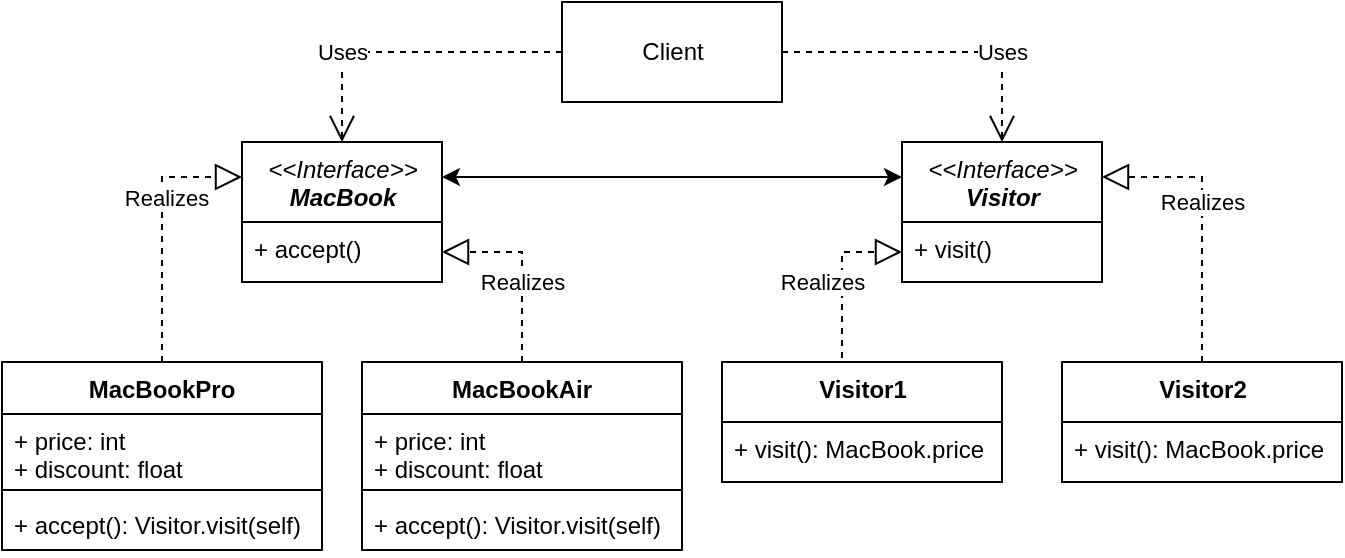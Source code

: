 <mxfile version="14.5.1" type="device"><diagram id="C5RBs43oDa-KdzZeNtuy" name="Page-1"><mxGraphModel dx="1350" dy="816" grid="1" gridSize="10" guides="1" tooltips="1" connect="1" arrows="1" fold="1" page="1" pageScale="1" pageWidth="827" pageHeight="1169" math="0" shadow="0"><root><mxCell id="WIyWlLk6GJQsqaUBKTNV-0"/><mxCell id="WIyWlLk6GJQsqaUBKTNV-1" parent="WIyWlLk6GJQsqaUBKTNV-0"/><mxCell id="keq9NxzxPULQWpscWL-3-0" value="&amp;lt;&amp;lt;Interface&amp;gt;&amp;gt;&lt;br&gt;&lt;b&gt;MacBook&lt;/b&gt;" style="swimlane;fontStyle=2;align=center;verticalAlign=top;childLayout=stackLayout;horizontal=1;startSize=40;horizontalStack=0;resizeParent=1;resizeParentMax=0;resizeLast=0;collapsible=1;marginBottom=0;html=1;" vertex="1" parent="WIyWlLk6GJQsqaUBKTNV-1"><mxGeometry x="130" y="80" width="100" height="70" as="geometry"/></mxCell><mxCell id="keq9NxzxPULQWpscWL-3-1" value="+ accept()" style="text;strokeColor=none;fillColor=none;align=left;verticalAlign=top;spacingLeft=4;spacingRight=4;overflow=hidden;rotatable=0;points=[[0,0.5],[1,0.5]];portConstraint=eastwest;" vertex="1" parent="keq9NxzxPULQWpscWL-3-0"><mxGeometry y="40" width="100" height="30" as="geometry"/></mxCell><mxCell id="keq9NxzxPULQWpscWL-3-3" value="MacBookPro" style="swimlane;fontStyle=1;align=center;verticalAlign=top;childLayout=stackLayout;horizontal=1;startSize=26;horizontalStack=0;resizeParent=1;resizeParentMax=0;resizeLast=0;collapsible=1;marginBottom=0;fontColor=#000000;" vertex="1" parent="WIyWlLk6GJQsqaUBKTNV-1"><mxGeometry x="10" y="190" width="160" height="94" as="geometry"/></mxCell><mxCell id="keq9NxzxPULQWpscWL-3-4" value="+ price: int&#10;+ discount: float" style="text;strokeColor=none;fillColor=none;align=left;verticalAlign=top;spacingLeft=4;spacingRight=4;overflow=hidden;rotatable=0;points=[[0,0.5],[1,0.5]];portConstraint=eastwest;" vertex="1" parent="keq9NxzxPULQWpscWL-3-3"><mxGeometry y="26" width="160" height="34" as="geometry"/></mxCell><mxCell id="keq9NxzxPULQWpscWL-3-5" value="" style="line;strokeWidth=1;fillColor=none;align=left;verticalAlign=middle;spacingTop=-1;spacingLeft=3;spacingRight=3;rotatable=0;labelPosition=right;points=[];portConstraint=eastwest;" vertex="1" parent="keq9NxzxPULQWpscWL-3-3"><mxGeometry y="60" width="160" height="8" as="geometry"/></mxCell><mxCell id="keq9NxzxPULQWpscWL-3-6" value="+ accept(): Visitor.visit(self)" style="text;strokeColor=none;fillColor=none;align=left;verticalAlign=top;spacingLeft=4;spacingRight=4;overflow=hidden;rotatable=0;points=[[0,0.5],[1,0.5]];portConstraint=eastwest;" vertex="1" parent="keq9NxzxPULQWpscWL-3-3"><mxGeometry y="68" width="160" height="26" as="geometry"/></mxCell><mxCell id="keq9NxzxPULQWpscWL-3-7" value="MacBookAir" style="swimlane;fontStyle=1;align=center;verticalAlign=top;childLayout=stackLayout;horizontal=1;startSize=26;horizontalStack=0;resizeParent=1;resizeParentMax=0;resizeLast=0;collapsible=1;marginBottom=0;fontColor=#000000;" vertex="1" parent="WIyWlLk6GJQsqaUBKTNV-1"><mxGeometry x="190" y="190" width="160" height="94" as="geometry"/></mxCell><mxCell id="keq9NxzxPULQWpscWL-3-8" value="+ price: int&#10;+ discount: float" style="text;strokeColor=none;fillColor=none;align=left;verticalAlign=top;spacingLeft=4;spacingRight=4;overflow=hidden;rotatable=0;points=[[0,0.5],[1,0.5]];portConstraint=eastwest;" vertex="1" parent="keq9NxzxPULQWpscWL-3-7"><mxGeometry y="26" width="160" height="34" as="geometry"/></mxCell><mxCell id="keq9NxzxPULQWpscWL-3-9" value="" style="line;strokeWidth=1;fillColor=none;align=left;verticalAlign=middle;spacingTop=-1;spacingLeft=3;spacingRight=3;rotatable=0;labelPosition=right;points=[];portConstraint=eastwest;" vertex="1" parent="keq9NxzxPULQWpscWL-3-7"><mxGeometry y="60" width="160" height="8" as="geometry"/></mxCell><mxCell id="keq9NxzxPULQWpscWL-3-10" value="+ accept(): Visitor.visit(self)" style="text;strokeColor=none;fillColor=none;align=left;verticalAlign=top;spacingLeft=4;spacingRight=4;overflow=hidden;rotatable=0;points=[[0,0.5],[1,0.5]];portConstraint=eastwest;" vertex="1" parent="keq9NxzxPULQWpscWL-3-7"><mxGeometry y="68" width="160" height="26" as="geometry"/></mxCell><mxCell id="keq9NxzxPULQWpscWL-3-11" value="&amp;lt;&amp;lt;Interface&amp;gt;&amp;gt;&lt;br&gt;&lt;b&gt;Visitor&lt;/b&gt;" style="swimlane;fontStyle=2;align=center;verticalAlign=top;childLayout=stackLayout;horizontal=1;startSize=40;horizontalStack=0;resizeParent=1;resizeParentMax=0;resizeLast=0;collapsible=1;marginBottom=0;html=1;" vertex="1" parent="WIyWlLk6GJQsqaUBKTNV-1"><mxGeometry x="460" y="80" width="100" height="70" as="geometry"/></mxCell><mxCell id="keq9NxzxPULQWpscWL-3-12" value="+ visit()" style="text;strokeColor=none;fillColor=none;align=left;verticalAlign=top;spacingLeft=4;spacingRight=4;overflow=hidden;rotatable=0;points=[[0,0.5],[1,0.5]];portConstraint=eastwest;" vertex="1" parent="keq9NxzxPULQWpscWL-3-11"><mxGeometry y="40" width="100" height="30" as="geometry"/></mxCell><mxCell id="keq9NxzxPULQWpscWL-3-13" value="&lt;span style=&quot;font-style: normal&quot;&gt;&lt;b&gt;Visitor1&lt;/b&gt;&lt;/span&gt;" style="swimlane;fontStyle=2;align=center;verticalAlign=top;childLayout=stackLayout;horizontal=1;startSize=30;horizontalStack=0;resizeParent=1;resizeParentMax=0;resizeLast=0;collapsible=1;marginBottom=0;html=1;" vertex="1" parent="WIyWlLk6GJQsqaUBKTNV-1"><mxGeometry x="370" y="190" width="140" height="60" as="geometry"/></mxCell><mxCell id="keq9NxzxPULQWpscWL-3-14" value="+ visit(): MacBook.price" style="text;strokeColor=none;fillColor=none;align=left;verticalAlign=top;spacingLeft=4;spacingRight=4;overflow=hidden;rotatable=0;points=[[0,0.5],[1,0.5]];portConstraint=eastwest;" vertex="1" parent="keq9NxzxPULQWpscWL-3-13"><mxGeometry y="30" width="140" height="30" as="geometry"/></mxCell><mxCell id="keq9NxzxPULQWpscWL-3-15" value="&lt;span style=&quot;font-style: normal&quot;&gt;&lt;b&gt;Visitor2&lt;/b&gt;&lt;/span&gt;" style="swimlane;fontStyle=2;align=center;verticalAlign=top;childLayout=stackLayout;horizontal=1;startSize=30;horizontalStack=0;resizeParent=1;resizeParentMax=0;resizeLast=0;collapsible=1;marginBottom=0;html=1;" vertex="1" parent="WIyWlLk6GJQsqaUBKTNV-1"><mxGeometry x="540" y="190" width="140" height="60" as="geometry"/></mxCell><mxCell id="keq9NxzxPULQWpscWL-3-16" value="+ visit(): MacBook.price" style="text;strokeColor=none;fillColor=none;align=left;verticalAlign=top;spacingLeft=4;spacingRight=4;overflow=hidden;rotatable=0;points=[[0,0.5],[1,0.5]];portConstraint=eastwest;" vertex="1" parent="keq9NxzxPULQWpscWL-3-15"><mxGeometry y="30" width="140" height="30" as="geometry"/></mxCell><mxCell id="keq9NxzxPULQWpscWL-3-17" style="edgeStyle=orthogonalEdgeStyle;rounded=0;orthogonalLoop=1;jettySize=auto;html=1;exitX=0.5;exitY=0;exitDx=0;exitDy=0;entryX=0;entryY=0.25;entryDx=0;entryDy=0;endSize=11;startSize=11;endArrow=block;endFill=0;dashed=1;" edge="1" parent="WIyWlLk6GJQsqaUBKTNV-1" source="keq9NxzxPULQWpscWL-3-3" target="keq9NxzxPULQWpscWL-3-0"><mxGeometry relative="1" as="geometry"><mxPoint x="200" y="465" as="sourcePoint"/><mxPoint x="280" y="360" as="targetPoint"/></mxGeometry></mxCell><mxCell id="keq9NxzxPULQWpscWL-3-18" value="Realizes" style="edgeLabel;html=1;align=center;verticalAlign=middle;resizable=0;points=[];fontColor=#000000;" vertex="1" connectable="0" parent="keq9NxzxPULQWpscWL-3-17"><mxGeometry x="0.241" y="-2" relative="1" as="geometry"><mxPoint as="offset"/></mxGeometry></mxCell><mxCell id="keq9NxzxPULQWpscWL-3-19" style="edgeStyle=orthogonalEdgeStyle;rounded=0;orthogonalLoop=1;jettySize=auto;html=1;exitX=0.5;exitY=0;exitDx=0;exitDy=0;entryX=0;entryY=0.5;entryDx=0;entryDy=0;endSize=11;startSize=11;endArrow=block;endFill=0;dashed=1;" edge="1" parent="WIyWlLk6GJQsqaUBKTNV-1" source="keq9NxzxPULQWpscWL-3-13" target="keq9NxzxPULQWpscWL-3-12"><mxGeometry relative="1" as="geometry"><mxPoint x="320" y="172.5" as="sourcePoint"/><mxPoint x="360" y="80" as="targetPoint"/><Array as="points"><mxPoint x="430" y="190"/><mxPoint x="430" y="135"/></Array></mxGeometry></mxCell><mxCell id="keq9NxzxPULQWpscWL-3-20" value="Realizes" style="edgeLabel;html=1;align=center;verticalAlign=middle;resizable=0;points=[];fontColor=#000000;" vertex="1" connectable="0" parent="keq9NxzxPULQWpscWL-3-19"><mxGeometry x="0.241" y="-2" relative="1" as="geometry"><mxPoint x="-12" y="9" as="offset"/></mxGeometry></mxCell><mxCell id="keq9NxzxPULQWpscWL-3-21" style="edgeStyle=orthogonalEdgeStyle;rounded=0;orthogonalLoop=1;jettySize=auto;html=1;exitX=0.5;exitY=0;exitDx=0;exitDy=0;entryX=1;entryY=0.5;entryDx=0;entryDy=0;endSize=11;startSize=11;endArrow=block;endFill=0;dashed=1;" edge="1" parent="WIyWlLk6GJQsqaUBKTNV-1" source="keq9NxzxPULQWpscWL-3-7" target="keq9NxzxPULQWpscWL-3-1"><mxGeometry relative="1" as="geometry"><mxPoint x="470" y="200" as="sourcePoint"/><mxPoint x="490" y="107.5" as="targetPoint"/></mxGeometry></mxCell><mxCell id="keq9NxzxPULQWpscWL-3-22" value="Realizes" style="edgeLabel;html=1;align=center;verticalAlign=middle;resizable=0;points=[];fontColor=#000000;" vertex="1" connectable="0" parent="keq9NxzxPULQWpscWL-3-21"><mxGeometry x="0.241" y="-2" relative="1" as="geometry"><mxPoint x="4" y="17" as="offset"/></mxGeometry></mxCell><mxCell id="keq9NxzxPULQWpscWL-3-23" style="edgeStyle=orthogonalEdgeStyle;rounded=0;orthogonalLoop=1;jettySize=auto;html=1;exitX=0.5;exitY=0;exitDx=0;exitDy=0;entryX=1;entryY=0.25;entryDx=0;entryDy=0;endSize=11;startSize=11;endArrow=block;endFill=0;dashed=1;" edge="1" parent="WIyWlLk6GJQsqaUBKTNV-1" source="keq9NxzxPULQWpscWL-3-15" target="keq9NxzxPULQWpscWL-3-11"><mxGeometry relative="1" as="geometry"><mxPoint x="260" y="200" as="sourcePoint"/><mxPoint x="220" y="107.5" as="targetPoint"/></mxGeometry></mxCell><mxCell id="keq9NxzxPULQWpscWL-3-24" value="Realizes" style="edgeLabel;html=1;align=center;verticalAlign=middle;resizable=0;points=[];fontColor=#000000;" vertex="1" connectable="0" parent="keq9NxzxPULQWpscWL-3-23"><mxGeometry x="0.241" y="-2" relative="1" as="geometry"><mxPoint x="-2" y="8" as="offset"/></mxGeometry></mxCell><mxCell id="keq9NxzxPULQWpscWL-3-25" value="" style="endArrow=classic;startArrow=classic;html=1;exitX=1;exitY=0.25;exitDx=0;exitDy=0;entryX=0;entryY=0.25;entryDx=0;entryDy=0;" edge="1" parent="WIyWlLk6GJQsqaUBKTNV-1" source="keq9NxzxPULQWpscWL-3-0" target="keq9NxzxPULQWpscWL-3-11"><mxGeometry width="50" height="50" relative="1" as="geometry"><mxPoint x="330" y="170" as="sourcePoint"/><mxPoint x="380" y="120" as="targetPoint"/></mxGeometry></mxCell><mxCell id="keq9NxzxPULQWpscWL-3-26" value="Client" style="html=1;" vertex="1" parent="WIyWlLk6GJQsqaUBKTNV-1"><mxGeometry x="290" y="10" width="110" height="50" as="geometry"/></mxCell><mxCell id="keq9NxzxPULQWpscWL-3-27" style="edgeStyle=orthogonalEdgeStyle;rounded=0;orthogonalLoop=1;jettySize=auto;html=1;exitX=1;exitY=0.5;exitDx=0;exitDy=0;endSize=11;startSize=11;endArrow=open;endFill=0;dashed=1;fontColor=#000000;" edge="1" parent="WIyWlLk6GJQsqaUBKTNV-1" source="keq9NxzxPULQWpscWL-3-26" target="keq9NxzxPULQWpscWL-3-11"><mxGeometry relative="1" as="geometry"><mxPoint x="789.2" y="80.049" as="sourcePoint"/><mxPoint x="740" y="167.917" as="targetPoint"/></mxGeometry></mxCell><mxCell id="keq9NxzxPULQWpscWL-3-28" value="Uses" style="edgeLabel;html=1;align=center;verticalAlign=middle;resizable=0;points=[];fontColor=#000000;" vertex="1" connectable="0" parent="keq9NxzxPULQWpscWL-3-27"><mxGeometry x="0.241" y="-2" relative="1" as="geometry"><mxPoint x="14" y="-2" as="offset"/></mxGeometry></mxCell><mxCell id="keq9NxzxPULQWpscWL-3-29" style="edgeStyle=orthogonalEdgeStyle;rounded=0;orthogonalLoop=1;jettySize=auto;html=1;exitX=0;exitY=0.5;exitDx=0;exitDy=0;endSize=11;startSize=11;endArrow=open;endFill=0;dashed=1;fontColor=#000000;entryX=0.5;entryY=0;entryDx=0;entryDy=0;" edge="1" parent="WIyWlLk6GJQsqaUBKTNV-1" source="keq9NxzxPULQWpscWL-3-26" target="keq9NxzxPULQWpscWL-3-0"><mxGeometry relative="1" as="geometry"><mxPoint x="410" y="45" as="sourcePoint"/><mxPoint x="520" y="110" as="targetPoint"/></mxGeometry></mxCell><mxCell id="keq9NxzxPULQWpscWL-3-30" value="Uses" style="edgeLabel;html=1;align=center;verticalAlign=middle;resizable=0;points=[];fontColor=#000000;" vertex="1" connectable="0" parent="keq9NxzxPULQWpscWL-3-29"><mxGeometry x="0.241" y="-2" relative="1" as="geometry"><mxPoint x="-14" y="2" as="offset"/></mxGeometry></mxCell></root></mxGraphModel></diagram></mxfile>